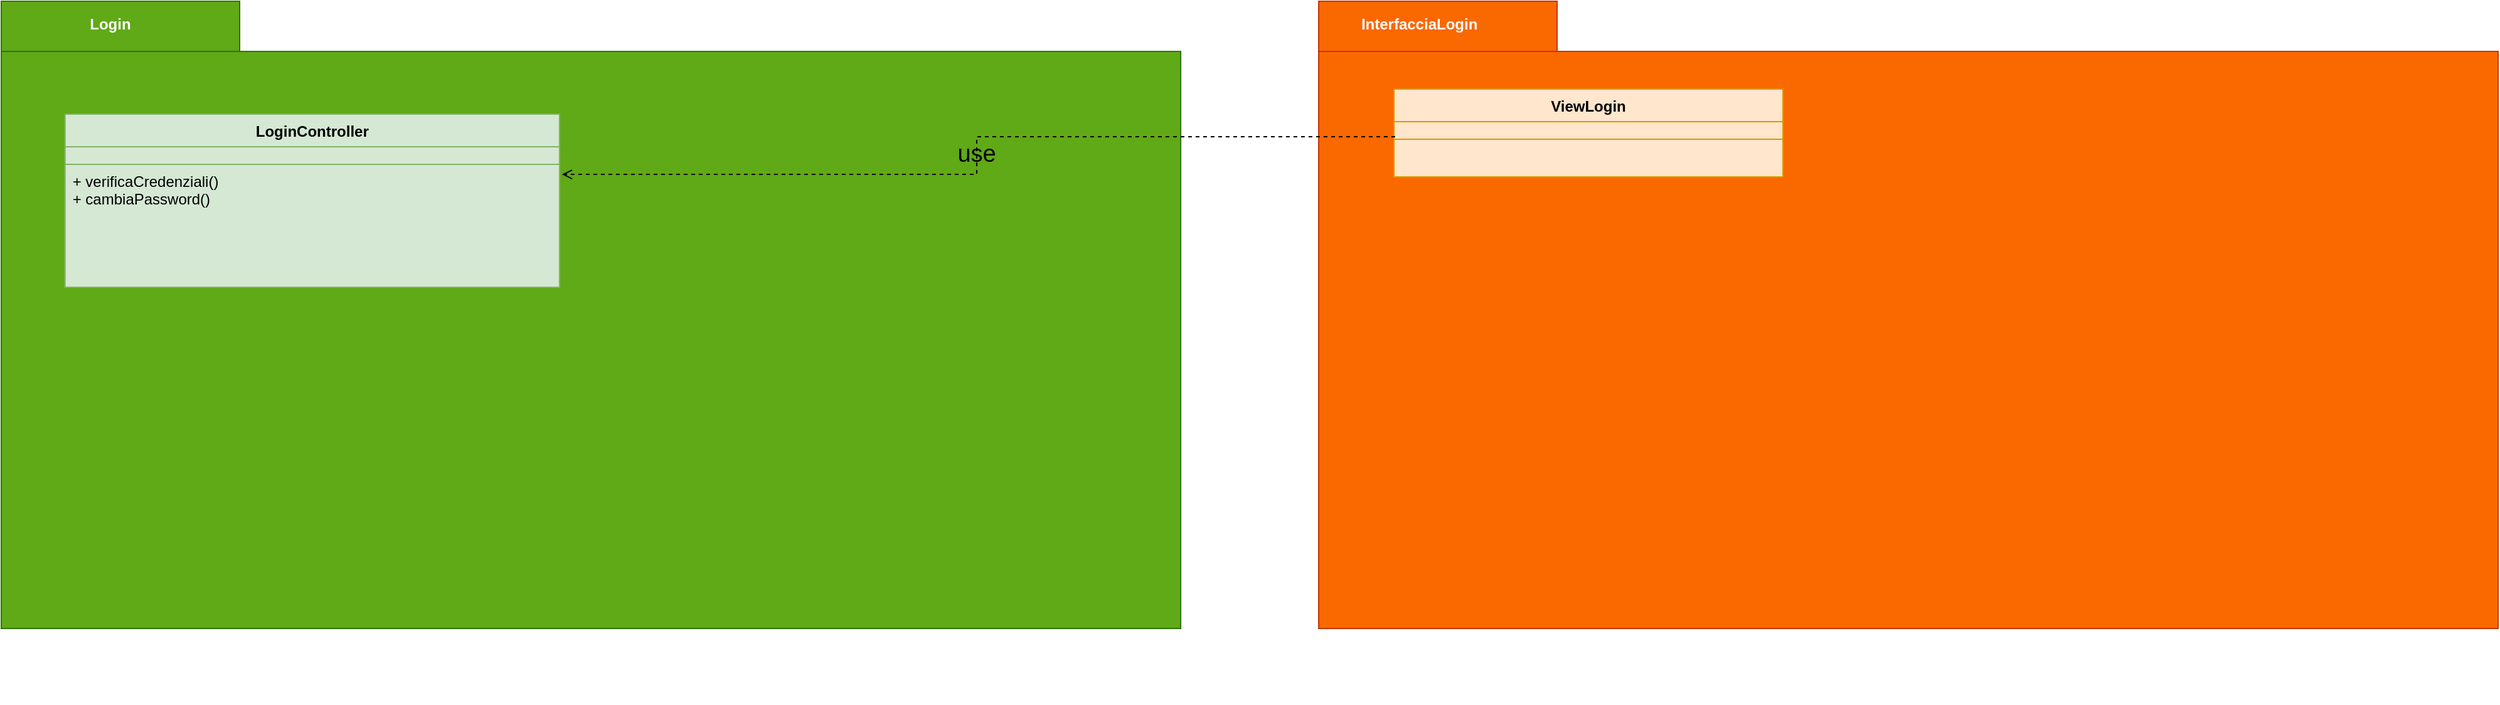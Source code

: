 <mxfile version="17.5.0" type="device"><diagram id="CF-CN9mxn05kVz-OpUtG" name="Page-1"><mxGraphModel dx="1422" dy="793" grid="1" gridSize="10" guides="1" tooltips="1" connect="1" arrows="1" fold="1" page="1" pageScale="1" pageWidth="827" pageHeight="1169" math="0" shadow="0"><root><mxCell id="0"/><mxCell id="1" parent="0"/><mxCell id="Cxv-zkQNOTREW5aY-114-4" value="" style="group" parent="1" vertex="1" connectable="0"><mxGeometry x="70" width="940" height="500" as="geometry"/></mxCell><mxCell id="Cxv-zkQNOTREW5aY-114-1" value="" style="shape=folder;fontStyle=1;spacingTop=10;tabWidth=190;tabHeight=40;tabPosition=left;html=1;fillColor=#60a917;strokeColor=#2D7600;fontColor=#ffffff;" parent="Cxv-zkQNOTREW5aY-114-4" vertex="1"><mxGeometry width="940" height="500" as="geometry"/></mxCell><mxCell id="Cxv-zkQNOTREW5aY-114-2" value="Login" style="text;align=center;fontStyle=1;verticalAlign=middle;spacingLeft=3;spacingRight=3;rotatable=0;points=[[0,0.5],[1,0.5]];portConstraint=eastwest;fontColor=#FFFFFF;" parent="Cxv-zkQNOTREW5aY-114-4" vertex="1"><mxGeometry x="17.209" y="0.845" width="139.535" height="33.333" as="geometry"/></mxCell><mxCell id="Cxv-zkQNOTREW5aY-114-5" value="LoginController" style="swimlane;fontStyle=1;align=center;verticalAlign=top;childLayout=stackLayout;horizontal=1;startSize=26;horizontalStack=0;resizeParent=1;resizeParentMax=0;resizeLast=0;collapsible=1;marginBottom=0;fillColor=#d5e8d4;strokeColor=#82b366;" parent="Cxv-zkQNOTREW5aY-114-4" vertex="1"><mxGeometry x="50.847" y="90" width="394.068" height="138" as="geometry"/></mxCell><mxCell id="Cxv-zkQNOTREW5aY-114-6" value="" style="text;align=left;verticalAlign=top;spacingLeft=4;spacingRight=4;overflow=hidden;rotatable=0;points=[[0,0.5],[1,0.5]];portConstraint=eastwest;fillColor=#d5e8d4;strokeColor=#82b366;" parent="Cxv-zkQNOTREW5aY-114-5" vertex="1"><mxGeometry y="26" width="394.068" height="14" as="geometry"/></mxCell><mxCell id="Cxv-zkQNOTREW5aY-114-8" value="+ verificaCredenziali()&#xA;+ cambiaPassword()" style="text;strokeColor=#82b366;fillColor=#d5e8d4;align=left;verticalAlign=top;spacingLeft=4;spacingRight=4;overflow=hidden;rotatable=0;points=[[0,0.5],[1,0.5]];portConstraint=eastwest;" parent="Cxv-zkQNOTREW5aY-114-5" vertex="1"><mxGeometry y="40" width="394.068" height="98" as="geometry"/></mxCell><mxCell id="GeMMhzaPay-1B5AHxZ2K-31" value="" style="group;fillColor=none;" parent="1" vertex="1" connectable="0"><mxGeometry x="1120" width="940" height="560" as="geometry"/></mxCell><mxCell id="GeMMhzaPay-1B5AHxZ2K-32" value="" style="shape=folder;fontStyle=1;spacingTop=10;tabWidth=190;tabHeight=40;tabPosition=left;html=1;fillColor=#fa6800;strokeColor=#C73500;fontColor=#000000;" parent="GeMMhzaPay-1B5AHxZ2K-31" vertex="1"><mxGeometry width="940" height="500" as="geometry"/></mxCell><mxCell id="GeMMhzaPay-1B5AHxZ2K-33" value="InterfacciaLogin    " style="text;align=center;fontStyle=1;verticalAlign=middle;spacingLeft=3;spacingRight=3;rotatable=0;points=[[0,0.5],[1,0.5]];portConstraint=eastwest;fontColor=#FFFFFF;" parent="GeMMhzaPay-1B5AHxZ2K-31" vertex="1"><mxGeometry x="17.209" y="0.845" width="139.535" height="33.333" as="geometry"/></mxCell><mxCell id="GeMMhzaPay-1B5AHxZ2K-34" value="ViewLogin" style="swimlane;fontStyle=1;align=center;verticalAlign=top;childLayout=stackLayout;horizontal=1;startSize=26;horizontalStack=0;resizeParent=1;resizeParentMax=0;resizeLast=0;collapsible=1;marginBottom=0;fillColor=#ffe6cc;strokeColor=#d79b00;" parent="GeMMhzaPay-1B5AHxZ2K-31" vertex="1"><mxGeometry x="60" y="70" width="310" height="70" as="geometry"/></mxCell><mxCell id="GeMMhzaPay-1B5AHxZ2K-35" value="" style="text;align=left;verticalAlign=top;spacingLeft=4;spacingRight=4;overflow=hidden;rotatable=0;points=[[0,0.5],[1,0.5]];portConstraint=eastwest;fillColor=#ffe6cc;strokeColor=#d79b00;" parent="GeMMhzaPay-1B5AHxZ2K-34" vertex="1"><mxGeometry y="26" width="310" height="14" as="geometry"/></mxCell><mxCell id="GeMMhzaPay-1B5AHxZ2K-36" value="" style="text;strokeColor=#d79b00;fillColor=#ffe6cc;align=left;verticalAlign=top;spacingLeft=4;spacingRight=4;overflow=hidden;rotatable=0;points=[[0,0.5],[1,0.5]];portConstraint=eastwest;" parent="GeMMhzaPay-1B5AHxZ2K-34" vertex="1"><mxGeometry y="40" width="310" height="30" as="geometry"/></mxCell><mxCell id="GeMMhzaPay-1B5AHxZ2K-40" value="use" style="edgeStyle=orthogonalEdgeStyle;rounded=0;orthogonalLoop=1;jettySize=auto;html=1;labelBackgroundColor=none;fontSize=19;endArrow=open;endFill=0;dashed=1;exitX=0.003;exitY=-0.067;exitDx=0;exitDy=0;exitPerimeter=0;entryX=1.005;entryY=0.082;entryDx=0;entryDy=0;entryPerimeter=0;" parent="1" source="GeMMhzaPay-1B5AHxZ2K-36" target="Cxv-zkQNOTREW5aY-114-8" edge="1"><mxGeometry relative="1" as="geometry"><mxPoint x="450" y="120" as="targetPoint"/><mxPoint x="1190" y="105" as="sourcePoint"/></mxGeometry></mxCell></root></mxGraphModel></diagram></mxfile>